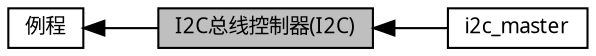 digraph "I2C总线控制器(I2C)"
{
  edge [fontname="黑体",fontsize="10",labelfontname="黑体",labelfontsize="10"];
  node [fontname="黑体",fontsize="10",shape=box];
  rankdir=LR;
  Node0 [label="I2C总线控制器(I2C)",height=0.2,width=0.4,color="black", fillcolor="grey75", style="filled", fontcolor="black",tooltip="所有的I2C总线控制器相关例程"];
  Node2 [label="i2c_master",height=0.2,width=0.4,color="black", fillcolor="white", style="filled",URL="$group__demo__if__i2c__master.html",tooltip=" "];
  Node1 [label="例程",height=0.2,width=0.4,color="black", fillcolor="white", style="filled",URL="$group__mwv__service__demo__device.html",tooltip="提供外设使用例程，例如SPI、I2C，UART"];
  Node1->Node0 [shape=plaintext, dir="back", style="solid"];
  Node0->Node2 [shape=plaintext, dir="back", style="solid"];
}
